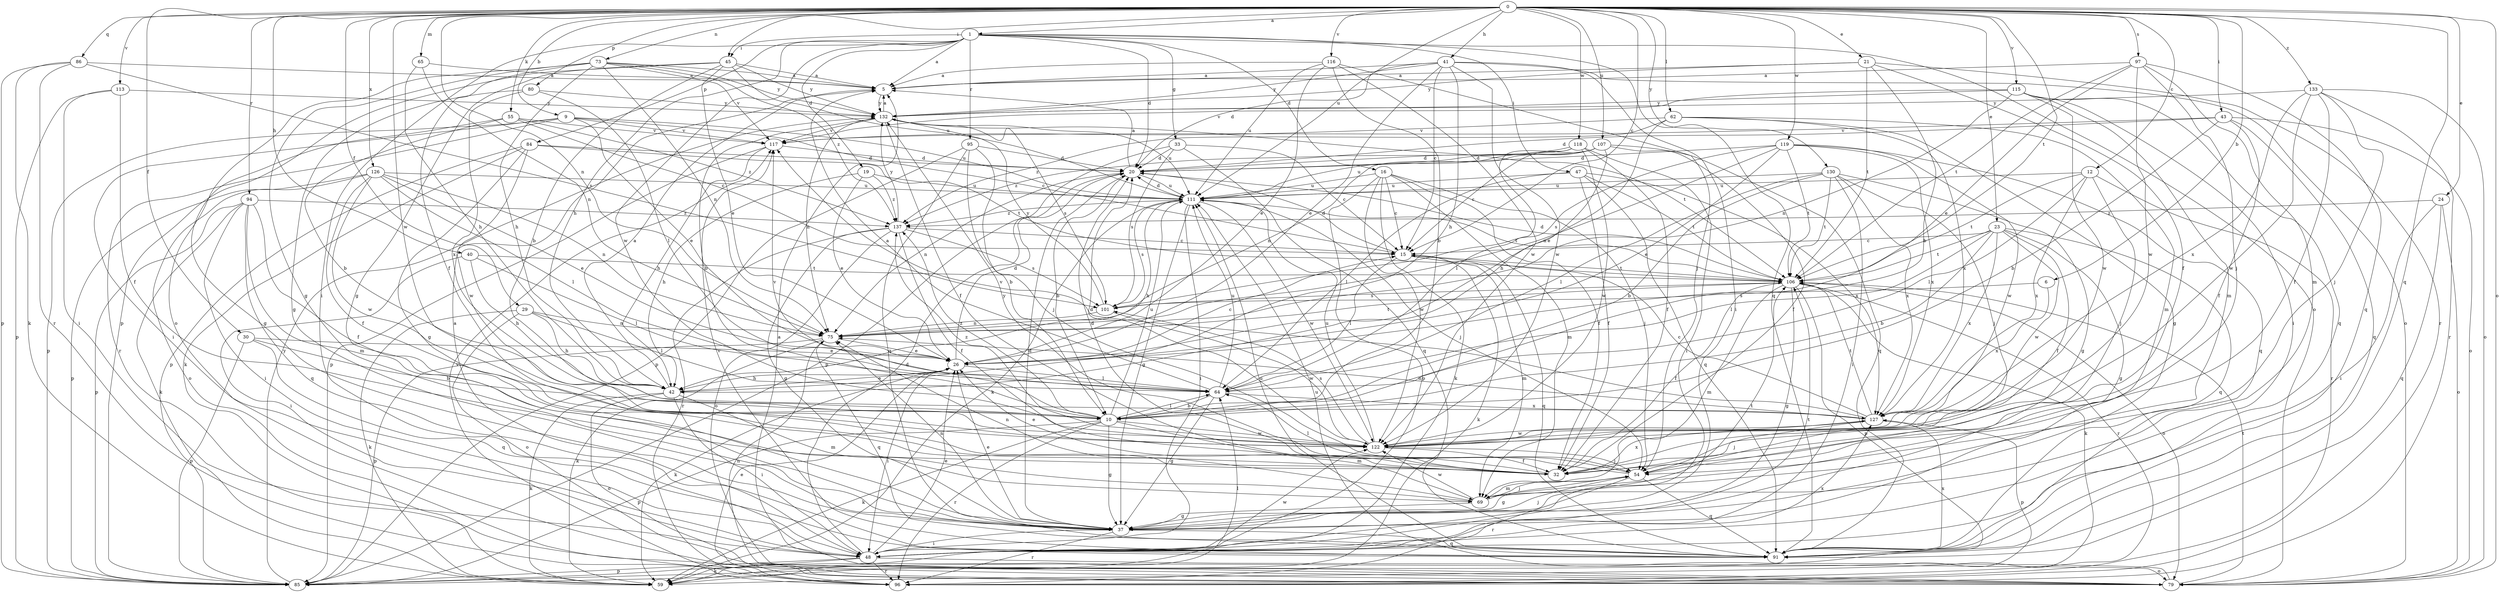strict digraph  {
0;
1;
5;
6;
9;
10;
12;
15;
16;
19;
20;
21;
23;
24;
26;
29;
30;
32;
33;
37;
40;
41;
42;
43;
45;
47;
48;
54;
55;
59;
62;
64;
65;
69;
73;
75;
79;
80;
84;
85;
86;
91;
94;
95;
96;
97;
101;
106;
107;
111;
113;
115;
116;
117;
118;
119;
122;
126;
127;
130;
132;
133;
137;
0 -> 1  [label=a];
0 -> 6  [label=b];
0 -> 9  [label=b];
0 -> 12  [label=c];
0 -> 15  [label=c];
0 -> 21  [label=e];
0 -> 23  [label=e];
0 -> 24  [label=e];
0 -> 29  [label=f];
0 -> 30  [label=f];
0 -> 40  [label=h];
0 -> 41  [label=h];
0 -> 43  [label=i];
0 -> 45  [label=i];
0 -> 55  [label=k];
0 -> 62  [label=l];
0 -> 65  [label=m];
0 -> 73  [label=n];
0 -> 75  [label=n];
0 -> 79  [label=o];
0 -> 80  [label=p];
0 -> 86  [label=q];
0 -> 91  [label=q];
0 -> 94  [label=r];
0 -> 97  [label=s];
0 -> 106  [label=t];
0 -> 107  [label=u];
0 -> 111  [label=u];
0 -> 113  [label=v];
0 -> 115  [label=v];
0 -> 116  [label=v];
0 -> 118  [label=w];
0 -> 119  [label=w];
0 -> 122  [label=w];
0 -> 126  [label=x];
0 -> 130  [label=y];
0 -> 133  [label=z];
1 -> 5  [label=a];
1 -> 16  [label=d];
1 -> 19  [label=d];
1 -> 20  [label=d];
1 -> 33  [label=g];
1 -> 42  [label=h];
1 -> 45  [label=i];
1 -> 47  [label=i];
1 -> 48  [label=i];
1 -> 79  [label=o];
1 -> 84  [label=p];
1 -> 91  [label=q];
1 -> 95  [label=r];
1 -> 122  [label=w];
5 -> 132  [label=y];
6 -> 101  [label=s];
6 -> 127  [label=x];
9 -> 15  [label=c];
9 -> 26  [label=e];
9 -> 48  [label=i];
9 -> 85  [label=p];
9 -> 96  [label=r];
9 -> 111  [label=u];
9 -> 117  [label=v];
10 -> 37  [label=g];
10 -> 59  [label=k];
10 -> 64  [label=l];
10 -> 69  [label=m];
10 -> 85  [label=p];
10 -> 96  [label=r];
10 -> 111  [label=u];
10 -> 117  [label=v];
10 -> 122  [label=w];
10 -> 137  [label=z];
12 -> 54  [label=j];
12 -> 64  [label=l];
12 -> 96  [label=r];
12 -> 106  [label=t];
12 -> 111  [label=u];
12 -> 127  [label=x];
15 -> 20  [label=d];
15 -> 59  [label=k];
15 -> 64  [label=l];
15 -> 69  [label=m];
15 -> 91  [label=q];
15 -> 106  [label=t];
16 -> 15  [label=c];
16 -> 32  [label=f];
16 -> 54  [label=j];
16 -> 59  [label=k];
16 -> 69  [label=m];
16 -> 85  [label=p];
16 -> 111  [label=u];
16 -> 122  [label=w];
19 -> 26  [label=e];
19 -> 42  [label=h];
19 -> 111  [label=u];
19 -> 137  [label=z];
20 -> 5  [label=a];
20 -> 10  [label=b];
20 -> 75  [label=n];
20 -> 111  [label=u];
21 -> 5  [label=a];
21 -> 10  [label=b];
21 -> 32  [label=f];
21 -> 96  [label=r];
21 -> 106  [label=t];
21 -> 132  [label=y];
23 -> 10  [label=b];
23 -> 15  [label=c];
23 -> 32  [label=f];
23 -> 37  [label=g];
23 -> 64  [label=l];
23 -> 91  [label=q];
23 -> 106  [label=t];
23 -> 122  [label=w];
23 -> 127  [label=x];
24 -> 48  [label=i];
24 -> 79  [label=o];
24 -> 91  [label=q];
24 -> 137  [label=z];
26 -> 15  [label=c];
26 -> 20  [label=d];
26 -> 42  [label=h];
26 -> 48  [label=i];
26 -> 59  [label=k];
26 -> 64  [label=l];
29 -> 42  [label=h];
29 -> 59  [label=k];
29 -> 64  [label=l];
29 -> 75  [label=n];
29 -> 79  [label=o];
30 -> 10  [label=b];
30 -> 26  [label=e];
30 -> 85  [label=p];
30 -> 91  [label=q];
32 -> 20  [label=d];
32 -> 26  [label=e];
32 -> 127  [label=x];
33 -> 15  [label=c];
33 -> 20  [label=d];
33 -> 85  [label=p];
33 -> 91  [label=q];
33 -> 101  [label=s];
37 -> 20  [label=d];
37 -> 26  [label=e];
37 -> 48  [label=i];
37 -> 54  [label=j];
37 -> 75  [label=n];
37 -> 91  [label=q];
37 -> 96  [label=r];
37 -> 106  [label=t];
40 -> 42  [label=h];
40 -> 48  [label=i];
40 -> 64  [label=l];
40 -> 106  [label=t];
41 -> 5  [label=a];
41 -> 15  [label=c];
41 -> 20  [label=d];
41 -> 26  [label=e];
41 -> 42  [label=h];
41 -> 48  [label=i];
41 -> 79  [label=o];
41 -> 122  [label=w];
41 -> 132  [label=y];
42 -> 5  [label=a];
42 -> 26  [label=e];
42 -> 48  [label=i];
42 -> 59  [label=k];
42 -> 69  [label=m];
42 -> 79  [label=o];
43 -> 10  [label=b];
43 -> 20  [label=d];
43 -> 32  [label=f];
43 -> 79  [label=o];
43 -> 91  [label=q];
43 -> 117  [label=v];
45 -> 5  [label=a];
45 -> 10  [label=b];
45 -> 26  [label=e];
45 -> 37  [label=g];
45 -> 85  [label=p];
45 -> 111  [label=u];
45 -> 132  [label=y];
47 -> 32  [label=f];
47 -> 64  [label=l];
47 -> 91  [label=q];
47 -> 106  [label=t];
47 -> 111  [label=u];
47 -> 127  [label=x];
48 -> 5  [label=a];
48 -> 20  [label=d];
48 -> 26  [label=e];
48 -> 59  [label=k];
48 -> 79  [label=o];
48 -> 85  [label=p];
48 -> 96  [label=r];
48 -> 106  [label=t];
48 -> 122  [label=w];
48 -> 127  [label=x];
54 -> 37  [label=g];
54 -> 64  [label=l];
54 -> 69  [label=m];
54 -> 91  [label=q];
54 -> 96  [label=r];
54 -> 132  [label=y];
55 -> 10  [label=b];
55 -> 15  [label=c];
55 -> 37  [label=g];
55 -> 117  [label=v];
55 -> 137  [label=z];
59 -> 64  [label=l];
62 -> 26  [label=e];
62 -> 37  [label=g];
62 -> 69  [label=m];
62 -> 117  [label=v];
62 -> 127  [label=x];
62 -> 137  [label=z];
64 -> 5  [label=a];
64 -> 10  [label=b];
64 -> 37  [label=g];
64 -> 111  [label=u];
64 -> 127  [label=x];
65 -> 5  [label=a];
65 -> 42  [label=h];
65 -> 75  [label=n];
69 -> 37  [label=g];
69 -> 54  [label=j];
69 -> 75  [label=n];
69 -> 122  [label=w];
73 -> 5  [label=a];
73 -> 32  [label=f];
73 -> 37  [label=g];
73 -> 42  [label=h];
73 -> 75  [label=n];
73 -> 79  [label=o];
73 -> 117  [label=v];
73 -> 132  [label=y];
73 -> 137  [label=z];
75 -> 26  [label=e];
75 -> 59  [label=k];
75 -> 85  [label=p];
75 -> 91  [label=q];
75 -> 106  [label=t];
79 -> 5  [label=a];
79 -> 75  [label=n];
79 -> 106  [label=t];
79 -> 111  [label=u];
80 -> 37  [label=g];
80 -> 64  [label=l];
80 -> 127  [label=x];
80 -> 132  [label=y];
84 -> 20  [label=d];
84 -> 37  [label=g];
84 -> 59  [label=k];
84 -> 85  [label=p];
84 -> 106  [label=t];
84 -> 122  [label=w];
85 -> 132  [label=y];
86 -> 5  [label=a];
86 -> 59  [label=k];
86 -> 85  [label=p];
86 -> 96  [label=r];
86 -> 101  [label=s];
91 -> 111  [label=u];
91 -> 117  [label=v];
91 -> 127  [label=x];
94 -> 32  [label=f];
94 -> 48  [label=i];
94 -> 59  [label=k];
94 -> 69  [label=m];
94 -> 85  [label=p];
94 -> 91  [label=q];
94 -> 137  [label=z];
95 -> 10  [label=b];
95 -> 20  [label=d];
95 -> 54  [label=j];
95 -> 85  [label=p];
95 -> 91  [label=q];
96 -> 26  [label=e];
96 -> 117  [label=v];
97 -> 5  [label=a];
97 -> 26  [label=e];
97 -> 54  [label=j];
97 -> 69  [label=m];
97 -> 91  [label=q];
97 -> 106  [label=t];
97 -> 122  [label=w];
101 -> 75  [label=n];
101 -> 122  [label=w];
101 -> 132  [label=y];
106 -> 20  [label=d];
106 -> 32  [label=f];
106 -> 37  [label=g];
106 -> 59  [label=k];
106 -> 69  [label=m];
106 -> 79  [label=o];
106 -> 85  [label=p];
106 -> 96  [label=r];
106 -> 101  [label=s];
107 -> 15  [label=c];
107 -> 20  [label=d];
107 -> 32  [label=f];
107 -> 42  [label=h];
107 -> 75  [label=n];
107 -> 91  [label=q];
107 -> 111  [label=u];
111 -> 20  [label=d];
111 -> 37  [label=g];
111 -> 42  [label=h];
111 -> 48  [label=i];
111 -> 54  [label=j];
111 -> 59  [label=k];
111 -> 101  [label=s];
111 -> 106  [label=t];
111 -> 122  [label=w];
111 -> 137  [label=z];
113 -> 32  [label=f];
113 -> 48  [label=i];
113 -> 85  [label=p];
113 -> 132  [label=y];
115 -> 48  [label=i];
115 -> 69  [label=m];
115 -> 75  [label=n];
115 -> 91  [label=q];
115 -> 117  [label=v];
115 -> 122  [label=w];
115 -> 132  [label=y];
116 -> 5  [label=a];
116 -> 10  [label=b];
116 -> 26  [label=e];
116 -> 54  [label=j];
116 -> 111  [label=u];
116 -> 122  [label=w];
117 -> 20  [label=d];
117 -> 42  [label=h];
117 -> 85  [label=p];
118 -> 20  [label=d];
118 -> 32  [label=f];
118 -> 48  [label=i];
118 -> 64  [label=l];
118 -> 122  [label=w];
118 -> 137  [label=z];
119 -> 20  [label=d];
119 -> 26  [label=e];
119 -> 75  [label=n];
119 -> 91  [label=q];
119 -> 101  [label=s];
119 -> 106  [label=t];
119 -> 122  [label=w];
119 -> 127  [label=x];
122 -> 20  [label=d];
122 -> 32  [label=f];
122 -> 54  [label=j];
122 -> 101  [label=s];
122 -> 111  [label=u];
122 -> 137  [label=z];
126 -> 26  [label=e];
126 -> 32  [label=f];
126 -> 64  [label=l];
126 -> 75  [label=n];
126 -> 79  [label=o];
126 -> 85  [label=p];
126 -> 111  [label=u];
126 -> 122  [label=w];
127 -> 15  [label=c];
127 -> 54  [label=j];
127 -> 75  [label=n];
127 -> 85  [label=p];
127 -> 106  [label=t];
127 -> 117  [label=v];
127 -> 122  [label=w];
130 -> 10  [label=b];
130 -> 37  [label=g];
130 -> 48  [label=i];
130 -> 54  [label=j];
130 -> 64  [label=l];
130 -> 106  [label=t];
130 -> 111  [label=u];
130 -> 127  [label=x];
132 -> 5  [label=a];
132 -> 10  [label=b];
132 -> 32  [label=f];
132 -> 75  [label=n];
132 -> 101  [label=s];
132 -> 106  [label=t];
132 -> 111  [label=u];
132 -> 117  [label=v];
133 -> 32  [label=f];
133 -> 54  [label=j];
133 -> 79  [label=o];
133 -> 96  [label=r];
133 -> 122  [label=w];
133 -> 127  [label=x];
133 -> 132  [label=y];
137 -> 15  [label=c];
137 -> 32  [label=f];
137 -> 37  [label=g];
137 -> 79  [label=o];
137 -> 96  [label=r];
137 -> 101  [label=s];
137 -> 132  [label=y];
}
